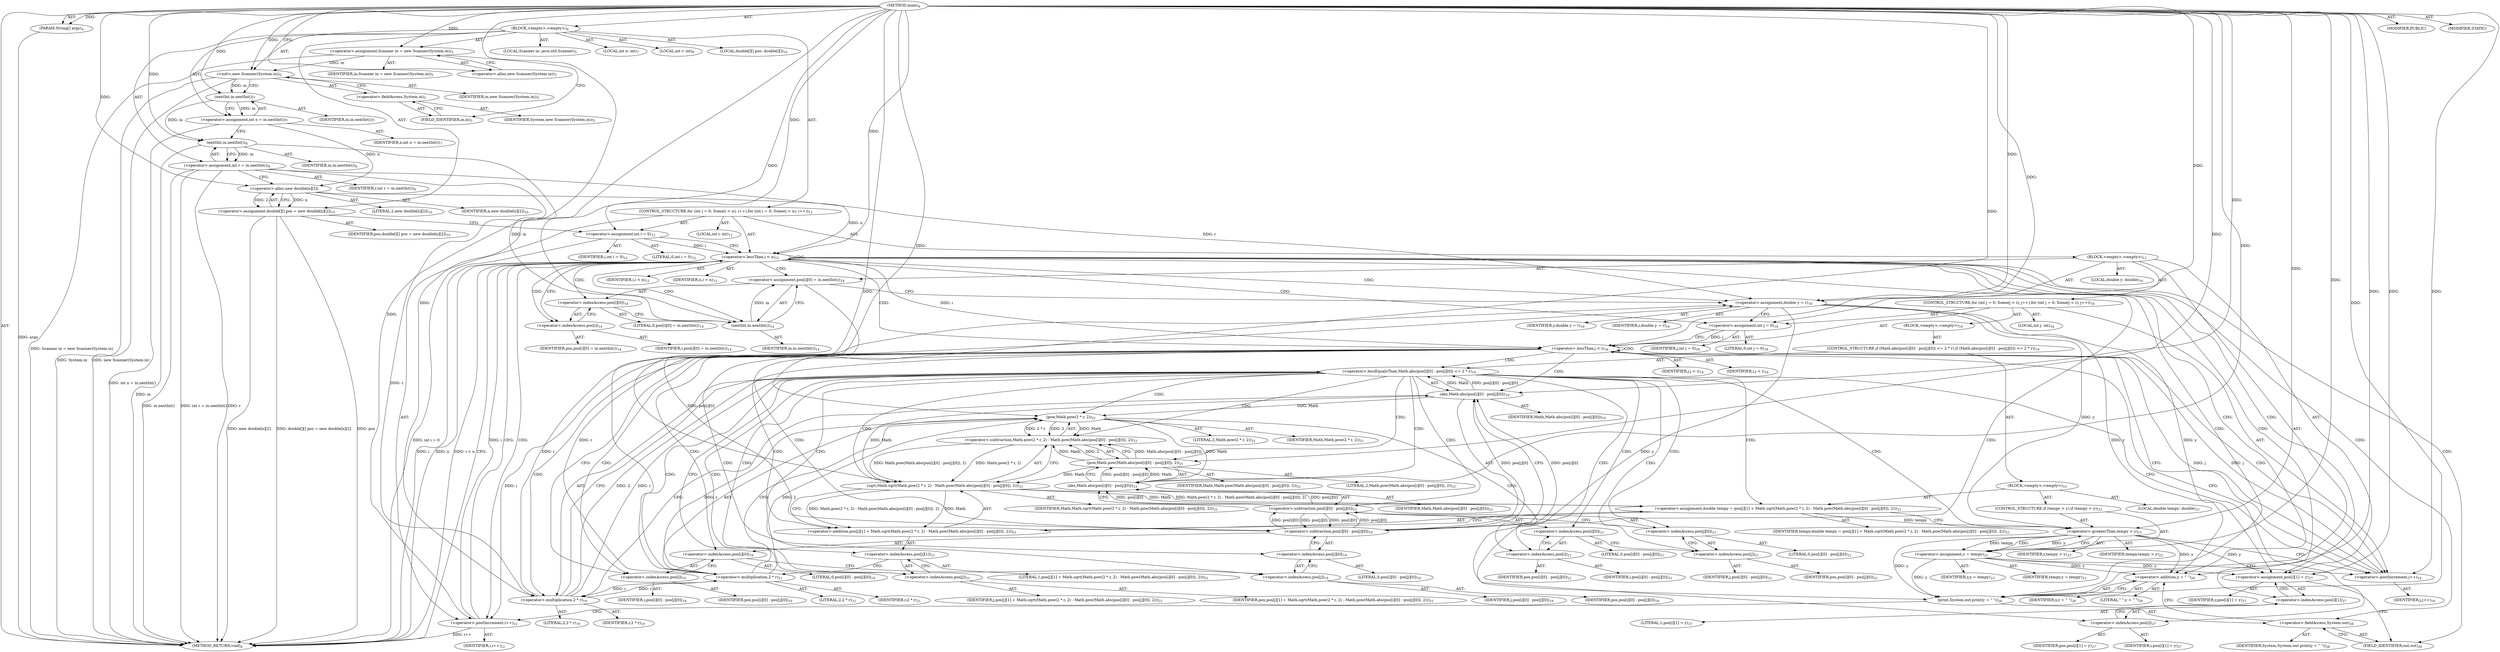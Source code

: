 digraph "main" {  
"19" [label = <(METHOD,main)<SUB>4</SUB>> ]
"20" [label = <(PARAM,String[] args)<SUB>4</SUB>> ]
"21" [label = <(BLOCK,&lt;empty&gt;,&lt;empty&gt;)<SUB>4</SUB>> ]
"4" [label = <(LOCAL,Scanner in: java.util.Scanner)<SUB>5</SUB>> ]
"22" [label = <(&lt;operator&gt;.assignment,Scanner in = new Scanner(System.in))<SUB>5</SUB>> ]
"23" [label = <(IDENTIFIER,in,Scanner in = new Scanner(System.in))<SUB>5</SUB>> ]
"24" [label = <(&lt;operator&gt;.alloc,new Scanner(System.in))<SUB>5</SUB>> ]
"25" [label = <(&lt;init&gt;,new Scanner(System.in))<SUB>5</SUB>> ]
"3" [label = <(IDENTIFIER,in,new Scanner(System.in))<SUB>5</SUB>> ]
"26" [label = <(&lt;operator&gt;.fieldAccess,System.in)<SUB>5</SUB>> ]
"27" [label = <(IDENTIFIER,System,new Scanner(System.in))<SUB>5</SUB>> ]
"28" [label = <(FIELD_IDENTIFIER,in,in)<SUB>5</SUB>> ]
"29" [label = <(LOCAL,int n: int)<SUB>7</SUB>> ]
"30" [label = <(&lt;operator&gt;.assignment,int n = in.nextInt())<SUB>7</SUB>> ]
"31" [label = <(IDENTIFIER,n,int n = in.nextInt())<SUB>7</SUB>> ]
"32" [label = <(nextInt,in.nextInt())<SUB>7</SUB>> ]
"33" [label = <(IDENTIFIER,in,in.nextInt())<SUB>7</SUB>> ]
"34" [label = <(LOCAL,int r: int)<SUB>8</SUB>> ]
"35" [label = <(&lt;operator&gt;.assignment,int r = in.nextInt())<SUB>8</SUB>> ]
"36" [label = <(IDENTIFIER,r,int r = in.nextInt())<SUB>8</SUB>> ]
"37" [label = <(nextInt,in.nextInt())<SUB>8</SUB>> ]
"38" [label = <(IDENTIFIER,in,in.nextInt())<SUB>8</SUB>> ]
"39" [label = <(LOCAL,double[][] pos: double[][])<SUB>10</SUB>> ]
"40" [label = <(&lt;operator&gt;.assignment,double[][] pos = new double[n][2])<SUB>10</SUB>> ]
"41" [label = <(IDENTIFIER,pos,double[][] pos = new double[n][2])<SUB>10</SUB>> ]
"42" [label = <(&lt;operator&gt;.alloc,new double[n][2])> ]
"43" [label = <(IDENTIFIER,n,new double[n][2])<SUB>10</SUB>> ]
"44" [label = <(LITERAL,2,new double[n][2])<SUB>10</SUB>> ]
"45" [label = <(CONTROL_STRUCTURE,for (int i = 0; Some(i &lt; n); i++),for (int i = 0; Some(i &lt; n); i++))<SUB>12</SUB>> ]
"46" [label = <(LOCAL,int i: int)<SUB>12</SUB>> ]
"47" [label = <(&lt;operator&gt;.assignment,int i = 0)<SUB>12</SUB>> ]
"48" [label = <(IDENTIFIER,i,int i = 0)<SUB>12</SUB>> ]
"49" [label = <(LITERAL,0,int i = 0)<SUB>12</SUB>> ]
"50" [label = <(&lt;operator&gt;.lessThan,i &lt; n)<SUB>12</SUB>> ]
"51" [label = <(IDENTIFIER,i,i &lt; n)<SUB>12</SUB>> ]
"52" [label = <(IDENTIFIER,n,i &lt; n)<SUB>12</SUB>> ]
"53" [label = <(&lt;operator&gt;.postIncrement,i++)<SUB>12</SUB>> ]
"54" [label = <(IDENTIFIER,i,i++)<SUB>12</SUB>> ]
"55" [label = <(BLOCK,&lt;empty&gt;,&lt;empty&gt;)<SUB>12</SUB>> ]
"56" [label = <(&lt;operator&gt;.assignment,pos[i][0] = in.nextInt())<SUB>14</SUB>> ]
"57" [label = <(&lt;operator&gt;.indexAccess,pos[i][0])<SUB>14</SUB>> ]
"58" [label = <(&lt;operator&gt;.indexAccess,pos[i])<SUB>14</SUB>> ]
"59" [label = <(IDENTIFIER,pos,pos[i][0] = in.nextInt())<SUB>14</SUB>> ]
"60" [label = <(IDENTIFIER,i,pos[i][0] = in.nextInt())<SUB>14</SUB>> ]
"61" [label = <(LITERAL,0,pos[i][0] = in.nextInt())<SUB>14</SUB>> ]
"62" [label = <(nextInt,in.nextInt())<SUB>14</SUB>> ]
"63" [label = <(IDENTIFIER,in,in.nextInt())<SUB>14</SUB>> ]
"64" [label = <(LOCAL,double y: double)<SUB>16</SUB>> ]
"65" [label = <(&lt;operator&gt;.assignment,double y = r)<SUB>16</SUB>> ]
"66" [label = <(IDENTIFIER,y,double y = r)<SUB>16</SUB>> ]
"67" [label = <(IDENTIFIER,r,double y = r)<SUB>16</SUB>> ]
"68" [label = <(CONTROL_STRUCTURE,for (int j = 0; Some(j &lt; i); j++),for (int j = 0; Some(j &lt; i); j++))<SUB>18</SUB>> ]
"69" [label = <(LOCAL,int j: int)<SUB>18</SUB>> ]
"70" [label = <(&lt;operator&gt;.assignment,int j = 0)<SUB>18</SUB>> ]
"71" [label = <(IDENTIFIER,j,int j = 0)<SUB>18</SUB>> ]
"72" [label = <(LITERAL,0,int j = 0)<SUB>18</SUB>> ]
"73" [label = <(&lt;operator&gt;.lessThan,j &lt; i)<SUB>18</SUB>> ]
"74" [label = <(IDENTIFIER,j,j &lt; i)<SUB>18</SUB>> ]
"75" [label = <(IDENTIFIER,i,j &lt; i)<SUB>18</SUB>> ]
"76" [label = <(&lt;operator&gt;.postIncrement,j++)<SUB>18</SUB>> ]
"77" [label = <(IDENTIFIER,j,j++)<SUB>18</SUB>> ]
"78" [label = <(BLOCK,&lt;empty&gt;,&lt;empty&gt;)<SUB>18</SUB>> ]
"79" [label = <(CONTROL_STRUCTURE,if (Math.abs(pos[i][0] - pos[j][0]) &lt;= 2 * r),if (Math.abs(pos[i][0] - pos[j][0]) &lt;= 2 * r))<SUB>19</SUB>> ]
"80" [label = <(&lt;operator&gt;.lessEqualsThan,Math.abs(pos[i][0] - pos[j][0]) &lt;= 2 * r)<SUB>19</SUB>> ]
"81" [label = <(abs,Math.abs(pos[i][0] - pos[j][0]))<SUB>19</SUB>> ]
"82" [label = <(IDENTIFIER,Math,Math.abs(pos[i][0] - pos[j][0]))<SUB>19</SUB>> ]
"83" [label = <(&lt;operator&gt;.subtraction,pos[i][0] - pos[j][0])<SUB>19</SUB>> ]
"84" [label = <(&lt;operator&gt;.indexAccess,pos[i][0])<SUB>19</SUB>> ]
"85" [label = <(&lt;operator&gt;.indexAccess,pos[i])<SUB>19</SUB>> ]
"86" [label = <(IDENTIFIER,pos,pos[i][0] - pos[j][0])<SUB>19</SUB>> ]
"87" [label = <(IDENTIFIER,i,pos[i][0] - pos[j][0])<SUB>19</SUB>> ]
"88" [label = <(LITERAL,0,pos[i][0] - pos[j][0])<SUB>19</SUB>> ]
"89" [label = <(&lt;operator&gt;.indexAccess,pos[j][0])<SUB>19</SUB>> ]
"90" [label = <(&lt;operator&gt;.indexAccess,pos[j])<SUB>19</SUB>> ]
"91" [label = <(IDENTIFIER,pos,pos[i][0] - pos[j][0])<SUB>19</SUB>> ]
"92" [label = <(IDENTIFIER,j,pos[i][0] - pos[j][0])<SUB>19</SUB>> ]
"93" [label = <(LITERAL,0,pos[i][0] - pos[j][0])<SUB>19</SUB>> ]
"94" [label = <(&lt;operator&gt;.multiplication,2 * r)<SUB>19</SUB>> ]
"95" [label = <(LITERAL,2,2 * r)<SUB>19</SUB>> ]
"96" [label = <(IDENTIFIER,r,2 * r)<SUB>19</SUB>> ]
"97" [label = <(BLOCK,&lt;empty&gt;,&lt;empty&gt;)<SUB>19</SUB>> ]
"98" [label = <(LOCAL,double tempy: double)<SUB>21</SUB>> ]
"99" [label = <(&lt;operator&gt;.assignment,double tempy = pos[j][1] + Math.sqrt(Math.pow(2 * r, 2) - Math.pow(Math.abs(pos[i][0] - pos[j][0]), 2)))<SUB>21</SUB>> ]
"100" [label = <(IDENTIFIER,tempy,double tempy = pos[j][1] + Math.sqrt(Math.pow(2 * r, 2) - Math.pow(Math.abs(pos[i][0] - pos[j][0]), 2)))<SUB>21</SUB>> ]
"101" [label = <(&lt;operator&gt;.addition,pos[j][1] + Math.sqrt(Math.pow(2 * r, 2) - Math.pow(Math.abs(pos[i][0] - pos[j][0]), 2)))<SUB>21</SUB>> ]
"102" [label = <(&lt;operator&gt;.indexAccess,pos[j][1])<SUB>21</SUB>> ]
"103" [label = <(&lt;operator&gt;.indexAccess,pos[j])<SUB>21</SUB>> ]
"104" [label = <(IDENTIFIER,pos,pos[j][1] + Math.sqrt(Math.pow(2 * r, 2) - Math.pow(Math.abs(pos[i][0] - pos[j][0]), 2)))<SUB>21</SUB>> ]
"105" [label = <(IDENTIFIER,j,pos[j][1] + Math.sqrt(Math.pow(2 * r, 2) - Math.pow(Math.abs(pos[i][0] - pos[j][0]), 2)))<SUB>21</SUB>> ]
"106" [label = <(LITERAL,1,pos[j][1] + Math.sqrt(Math.pow(2 * r, 2) - Math.pow(Math.abs(pos[i][0] - pos[j][0]), 2)))<SUB>21</SUB>> ]
"107" [label = <(sqrt,Math.sqrt(Math.pow(2 * r, 2) - Math.pow(Math.abs(pos[i][0] - pos[j][0]), 2)))<SUB>21</SUB>> ]
"108" [label = <(IDENTIFIER,Math,Math.sqrt(Math.pow(2 * r, 2) - Math.pow(Math.abs(pos[i][0] - pos[j][0]), 2)))<SUB>21</SUB>> ]
"109" [label = <(&lt;operator&gt;.subtraction,Math.pow(2 * r, 2) - Math.pow(Math.abs(pos[i][0] - pos[j][0]), 2))<SUB>21</SUB>> ]
"110" [label = <(pow,Math.pow(2 * r, 2))<SUB>21</SUB>> ]
"111" [label = <(IDENTIFIER,Math,Math.pow(2 * r, 2))<SUB>21</SUB>> ]
"112" [label = <(&lt;operator&gt;.multiplication,2 * r)<SUB>21</SUB>> ]
"113" [label = <(LITERAL,2,2 * r)<SUB>21</SUB>> ]
"114" [label = <(IDENTIFIER,r,2 * r)<SUB>21</SUB>> ]
"115" [label = <(LITERAL,2,Math.pow(2 * r, 2))<SUB>21</SUB>> ]
"116" [label = <(pow,Math.pow(Math.abs(pos[i][0] - pos[j][0]), 2))<SUB>21</SUB>> ]
"117" [label = <(IDENTIFIER,Math,Math.pow(Math.abs(pos[i][0] - pos[j][0]), 2))<SUB>21</SUB>> ]
"118" [label = <(abs,Math.abs(pos[i][0] - pos[j][0]))<SUB>21</SUB>> ]
"119" [label = <(IDENTIFIER,Math,Math.abs(pos[i][0] - pos[j][0]))<SUB>21</SUB>> ]
"120" [label = <(&lt;operator&gt;.subtraction,pos[i][0] - pos[j][0])<SUB>21</SUB>> ]
"121" [label = <(&lt;operator&gt;.indexAccess,pos[i][0])<SUB>21</SUB>> ]
"122" [label = <(&lt;operator&gt;.indexAccess,pos[i])<SUB>21</SUB>> ]
"123" [label = <(IDENTIFIER,pos,pos[i][0] - pos[j][0])<SUB>21</SUB>> ]
"124" [label = <(IDENTIFIER,i,pos[i][0] - pos[j][0])<SUB>21</SUB>> ]
"125" [label = <(LITERAL,0,pos[i][0] - pos[j][0])<SUB>21</SUB>> ]
"126" [label = <(&lt;operator&gt;.indexAccess,pos[j][0])<SUB>21</SUB>> ]
"127" [label = <(&lt;operator&gt;.indexAccess,pos[j])<SUB>21</SUB>> ]
"128" [label = <(IDENTIFIER,pos,pos[i][0] - pos[j][0])<SUB>21</SUB>> ]
"129" [label = <(IDENTIFIER,j,pos[i][0] - pos[j][0])<SUB>21</SUB>> ]
"130" [label = <(LITERAL,0,pos[i][0] - pos[j][0])<SUB>21</SUB>> ]
"131" [label = <(LITERAL,2,Math.pow(Math.abs(pos[i][0] - pos[j][0]), 2))<SUB>21</SUB>> ]
"132" [label = <(CONTROL_STRUCTURE,if (tempy &gt; y),if (tempy &gt; y))<SUB>23</SUB>> ]
"133" [label = <(&lt;operator&gt;.greaterThan,tempy &gt; y)<SUB>23</SUB>> ]
"134" [label = <(IDENTIFIER,tempy,tempy &gt; y)<SUB>23</SUB>> ]
"135" [label = <(IDENTIFIER,y,tempy &gt; y)<SUB>23</SUB>> ]
"136" [label = <(&lt;operator&gt;.assignment,y = tempy)<SUB>23</SUB>> ]
"137" [label = <(IDENTIFIER,y,y = tempy)<SUB>23</SUB>> ]
"138" [label = <(IDENTIFIER,tempy,y = tempy)<SUB>23</SUB>> ]
"139" [label = <(&lt;operator&gt;.assignment,pos[i][1] = y)<SUB>27</SUB>> ]
"140" [label = <(&lt;operator&gt;.indexAccess,pos[i][1])<SUB>27</SUB>> ]
"141" [label = <(&lt;operator&gt;.indexAccess,pos[i])<SUB>27</SUB>> ]
"142" [label = <(IDENTIFIER,pos,pos[i][1] = y)<SUB>27</SUB>> ]
"143" [label = <(IDENTIFIER,i,pos[i][1] = y)<SUB>27</SUB>> ]
"144" [label = <(LITERAL,1,pos[i][1] = y)<SUB>27</SUB>> ]
"145" [label = <(IDENTIFIER,y,pos[i][1] = y)<SUB>27</SUB>> ]
"146" [label = <(print,System.out.print(y + &quot; &quot;))<SUB>28</SUB>> ]
"147" [label = <(&lt;operator&gt;.fieldAccess,System.out)<SUB>28</SUB>> ]
"148" [label = <(IDENTIFIER,System,System.out.print(y + &quot; &quot;))<SUB>28</SUB>> ]
"149" [label = <(FIELD_IDENTIFIER,out,out)<SUB>28</SUB>> ]
"150" [label = <(&lt;operator&gt;.addition,y + &quot; &quot;)<SUB>28</SUB>> ]
"151" [label = <(IDENTIFIER,y,y + &quot; &quot;)<SUB>28</SUB>> ]
"152" [label = <(LITERAL,&quot; &quot;,y + &quot; &quot;)<SUB>28</SUB>> ]
"153" [label = <(MODIFIER,PUBLIC)> ]
"154" [label = <(MODIFIER,STATIC)> ]
"155" [label = <(METHOD_RETURN,void)<SUB>4</SUB>> ]
  "19" -> "20"  [ label = "AST: "] 
  "19" -> "21"  [ label = "AST: "] 
  "19" -> "153"  [ label = "AST: "] 
  "19" -> "154"  [ label = "AST: "] 
  "19" -> "155"  [ label = "AST: "] 
  "21" -> "4"  [ label = "AST: "] 
  "21" -> "22"  [ label = "AST: "] 
  "21" -> "25"  [ label = "AST: "] 
  "21" -> "29"  [ label = "AST: "] 
  "21" -> "30"  [ label = "AST: "] 
  "21" -> "34"  [ label = "AST: "] 
  "21" -> "35"  [ label = "AST: "] 
  "21" -> "39"  [ label = "AST: "] 
  "21" -> "40"  [ label = "AST: "] 
  "21" -> "45"  [ label = "AST: "] 
  "22" -> "23"  [ label = "AST: "] 
  "22" -> "24"  [ label = "AST: "] 
  "25" -> "3"  [ label = "AST: "] 
  "25" -> "26"  [ label = "AST: "] 
  "26" -> "27"  [ label = "AST: "] 
  "26" -> "28"  [ label = "AST: "] 
  "30" -> "31"  [ label = "AST: "] 
  "30" -> "32"  [ label = "AST: "] 
  "32" -> "33"  [ label = "AST: "] 
  "35" -> "36"  [ label = "AST: "] 
  "35" -> "37"  [ label = "AST: "] 
  "37" -> "38"  [ label = "AST: "] 
  "40" -> "41"  [ label = "AST: "] 
  "40" -> "42"  [ label = "AST: "] 
  "42" -> "43"  [ label = "AST: "] 
  "42" -> "44"  [ label = "AST: "] 
  "45" -> "46"  [ label = "AST: "] 
  "45" -> "47"  [ label = "AST: "] 
  "45" -> "50"  [ label = "AST: "] 
  "45" -> "53"  [ label = "AST: "] 
  "45" -> "55"  [ label = "AST: "] 
  "47" -> "48"  [ label = "AST: "] 
  "47" -> "49"  [ label = "AST: "] 
  "50" -> "51"  [ label = "AST: "] 
  "50" -> "52"  [ label = "AST: "] 
  "53" -> "54"  [ label = "AST: "] 
  "55" -> "56"  [ label = "AST: "] 
  "55" -> "64"  [ label = "AST: "] 
  "55" -> "65"  [ label = "AST: "] 
  "55" -> "68"  [ label = "AST: "] 
  "55" -> "139"  [ label = "AST: "] 
  "55" -> "146"  [ label = "AST: "] 
  "56" -> "57"  [ label = "AST: "] 
  "56" -> "62"  [ label = "AST: "] 
  "57" -> "58"  [ label = "AST: "] 
  "57" -> "61"  [ label = "AST: "] 
  "58" -> "59"  [ label = "AST: "] 
  "58" -> "60"  [ label = "AST: "] 
  "62" -> "63"  [ label = "AST: "] 
  "65" -> "66"  [ label = "AST: "] 
  "65" -> "67"  [ label = "AST: "] 
  "68" -> "69"  [ label = "AST: "] 
  "68" -> "70"  [ label = "AST: "] 
  "68" -> "73"  [ label = "AST: "] 
  "68" -> "76"  [ label = "AST: "] 
  "68" -> "78"  [ label = "AST: "] 
  "70" -> "71"  [ label = "AST: "] 
  "70" -> "72"  [ label = "AST: "] 
  "73" -> "74"  [ label = "AST: "] 
  "73" -> "75"  [ label = "AST: "] 
  "76" -> "77"  [ label = "AST: "] 
  "78" -> "79"  [ label = "AST: "] 
  "79" -> "80"  [ label = "AST: "] 
  "79" -> "97"  [ label = "AST: "] 
  "80" -> "81"  [ label = "AST: "] 
  "80" -> "94"  [ label = "AST: "] 
  "81" -> "82"  [ label = "AST: "] 
  "81" -> "83"  [ label = "AST: "] 
  "83" -> "84"  [ label = "AST: "] 
  "83" -> "89"  [ label = "AST: "] 
  "84" -> "85"  [ label = "AST: "] 
  "84" -> "88"  [ label = "AST: "] 
  "85" -> "86"  [ label = "AST: "] 
  "85" -> "87"  [ label = "AST: "] 
  "89" -> "90"  [ label = "AST: "] 
  "89" -> "93"  [ label = "AST: "] 
  "90" -> "91"  [ label = "AST: "] 
  "90" -> "92"  [ label = "AST: "] 
  "94" -> "95"  [ label = "AST: "] 
  "94" -> "96"  [ label = "AST: "] 
  "97" -> "98"  [ label = "AST: "] 
  "97" -> "99"  [ label = "AST: "] 
  "97" -> "132"  [ label = "AST: "] 
  "99" -> "100"  [ label = "AST: "] 
  "99" -> "101"  [ label = "AST: "] 
  "101" -> "102"  [ label = "AST: "] 
  "101" -> "107"  [ label = "AST: "] 
  "102" -> "103"  [ label = "AST: "] 
  "102" -> "106"  [ label = "AST: "] 
  "103" -> "104"  [ label = "AST: "] 
  "103" -> "105"  [ label = "AST: "] 
  "107" -> "108"  [ label = "AST: "] 
  "107" -> "109"  [ label = "AST: "] 
  "109" -> "110"  [ label = "AST: "] 
  "109" -> "116"  [ label = "AST: "] 
  "110" -> "111"  [ label = "AST: "] 
  "110" -> "112"  [ label = "AST: "] 
  "110" -> "115"  [ label = "AST: "] 
  "112" -> "113"  [ label = "AST: "] 
  "112" -> "114"  [ label = "AST: "] 
  "116" -> "117"  [ label = "AST: "] 
  "116" -> "118"  [ label = "AST: "] 
  "116" -> "131"  [ label = "AST: "] 
  "118" -> "119"  [ label = "AST: "] 
  "118" -> "120"  [ label = "AST: "] 
  "120" -> "121"  [ label = "AST: "] 
  "120" -> "126"  [ label = "AST: "] 
  "121" -> "122"  [ label = "AST: "] 
  "121" -> "125"  [ label = "AST: "] 
  "122" -> "123"  [ label = "AST: "] 
  "122" -> "124"  [ label = "AST: "] 
  "126" -> "127"  [ label = "AST: "] 
  "126" -> "130"  [ label = "AST: "] 
  "127" -> "128"  [ label = "AST: "] 
  "127" -> "129"  [ label = "AST: "] 
  "132" -> "133"  [ label = "AST: "] 
  "132" -> "136"  [ label = "AST: "] 
  "133" -> "134"  [ label = "AST: "] 
  "133" -> "135"  [ label = "AST: "] 
  "136" -> "137"  [ label = "AST: "] 
  "136" -> "138"  [ label = "AST: "] 
  "139" -> "140"  [ label = "AST: "] 
  "139" -> "145"  [ label = "AST: "] 
  "140" -> "141"  [ label = "AST: "] 
  "140" -> "144"  [ label = "AST: "] 
  "141" -> "142"  [ label = "AST: "] 
  "141" -> "143"  [ label = "AST: "] 
  "146" -> "147"  [ label = "AST: "] 
  "146" -> "150"  [ label = "AST: "] 
  "147" -> "148"  [ label = "AST: "] 
  "147" -> "149"  [ label = "AST: "] 
  "150" -> "151"  [ label = "AST: "] 
  "150" -> "152"  [ label = "AST: "] 
  "22" -> "28"  [ label = "CFG: "] 
  "25" -> "32"  [ label = "CFG: "] 
  "30" -> "37"  [ label = "CFG: "] 
  "35" -> "42"  [ label = "CFG: "] 
  "40" -> "47"  [ label = "CFG: "] 
  "24" -> "22"  [ label = "CFG: "] 
  "26" -> "25"  [ label = "CFG: "] 
  "32" -> "30"  [ label = "CFG: "] 
  "37" -> "35"  [ label = "CFG: "] 
  "42" -> "40"  [ label = "CFG: "] 
  "47" -> "50"  [ label = "CFG: "] 
  "50" -> "155"  [ label = "CFG: "] 
  "50" -> "58"  [ label = "CFG: "] 
  "53" -> "50"  [ label = "CFG: "] 
  "28" -> "26"  [ label = "CFG: "] 
  "56" -> "65"  [ label = "CFG: "] 
  "65" -> "70"  [ label = "CFG: "] 
  "139" -> "149"  [ label = "CFG: "] 
  "146" -> "53"  [ label = "CFG: "] 
  "57" -> "62"  [ label = "CFG: "] 
  "62" -> "56"  [ label = "CFG: "] 
  "70" -> "73"  [ label = "CFG: "] 
  "73" -> "85"  [ label = "CFG: "] 
  "73" -> "141"  [ label = "CFG: "] 
  "76" -> "73"  [ label = "CFG: "] 
  "140" -> "139"  [ label = "CFG: "] 
  "147" -> "150"  [ label = "CFG: "] 
  "150" -> "146"  [ label = "CFG: "] 
  "58" -> "57"  [ label = "CFG: "] 
  "141" -> "140"  [ label = "CFG: "] 
  "149" -> "147"  [ label = "CFG: "] 
  "80" -> "103"  [ label = "CFG: "] 
  "80" -> "76"  [ label = "CFG: "] 
  "81" -> "94"  [ label = "CFG: "] 
  "94" -> "80"  [ label = "CFG: "] 
  "99" -> "133"  [ label = "CFG: "] 
  "83" -> "81"  [ label = "CFG: "] 
  "101" -> "99"  [ label = "CFG: "] 
  "133" -> "136"  [ label = "CFG: "] 
  "133" -> "76"  [ label = "CFG: "] 
  "136" -> "76"  [ label = "CFG: "] 
  "84" -> "90"  [ label = "CFG: "] 
  "89" -> "83"  [ label = "CFG: "] 
  "102" -> "112"  [ label = "CFG: "] 
  "107" -> "101"  [ label = "CFG: "] 
  "85" -> "84"  [ label = "CFG: "] 
  "90" -> "89"  [ label = "CFG: "] 
  "103" -> "102"  [ label = "CFG: "] 
  "109" -> "107"  [ label = "CFG: "] 
  "110" -> "122"  [ label = "CFG: "] 
  "116" -> "109"  [ label = "CFG: "] 
  "112" -> "110"  [ label = "CFG: "] 
  "118" -> "116"  [ label = "CFG: "] 
  "120" -> "118"  [ label = "CFG: "] 
  "121" -> "127"  [ label = "CFG: "] 
  "126" -> "120"  [ label = "CFG: "] 
  "122" -> "121"  [ label = "CFG: "] 
  "127" -> "126"  [ label = "CFG: "] 
  "19" -> "24"  [ label = "CFG: "] 
  "20" -> "155"  [ label = "DDG: args"] 
  "22" -> "155"  [ label = "DDG: Scanner in = new Scanner(System.in)"] 
  "25" -> "155"  [ label = "DDG: System.in"] 
  "25" -> "155"  [ label = "DDG: new Scanner(System.in)"] 
  "30" -> "155"  [ label = "DDG: int n = in.nextInt()"] 
  "35" -> "155"  [ label = "DDG: r"] 
  "37" -> "155"  [ label = "DDG: in"] 
  "35" -> "155"  [ label = "DDG: in.nextInt()"] 
  "35" -> "155"  [ label = "DDG: int r = in.nextInt()"] 
  "40" -> "155"  [ label = "DDG: pos"] 
  "40" -> "155"  [ label = "DDG: new double[n][2]"] 
  "40" -> "155"  [ label = "DDG: double[][] pos = new double[n][2]"] 
  "47" -> "155"  [ label = "DDG: int i = 0"] 
  "50" -> "155"  [ label = "DDG: i"] 
  "50" -> "155"  [ label = "DDG: n"] 
  "50" -> "155"  [ label = "DDG: i &lt; n"] 
  "53" -> "155"  [ label = "DDG: i++"] 
  "19" -> "20"  [ label = "DDG: "] 
  "19" -> "22"  [ label = "DDG: "] 
  "32" -> "30"  [ label = "DDG: in"] 
  "37" -> "35"  [ label = "DDG: in"] 
  "42" -> "40"  [ label = "DDG: n"] 
  "42" -> "40"  [ label = "DDG: 2"] 
  "22" -> "25"  [ label = "DDG: in"] 
  "19" -> "25"  [ label = "DDG: "] 
  "19" -> "47"  [ label = "DDG: "] 
  "25" -> "32"  [ label = "DDG: in"] 
  "19" -> "32"  [ label = "DDG: "] 
  "32" -> "37"  [ label = "DDG: in"] 
  "19" -> "37"  [ label = "DDG: "] 
  "30" -> "42"  [ label = "DDG: n"] 
  "19" -> "42"  [ label = "DDG: "] 
  "47" -> "50"  [ label = "DDG: i"] 
  "53" -> "50"  [ label = "DDG: i"] 
  "19" -> "50"  [ label = "DDG: "] 
  "42" -> "50"  [ label = "DDG: n"] 
  "73" -> "53"  [ label = "DDG: i"] 
  "19" -> "53"  [ label = "DDG: "] 
  "62" -> "56"  [ label = "DDG: in"] 
  "35" -> "65"  [ label = "DDG: r"] 
  "94" -> "65"  [ label = "DDG: r"] 
  "112" -> "65"  [ label = "DDG: r"] 
  "19" -> "65"  [ label = "DDG: "] 
  "65" -> "139"  [ label = "DDG: y"] 
  "133" -> "139"  [ label = "DDG: y"] 
  "136" -> "139"  [ label = "DDG: y"] 
  "19" -> "139"  [ label = "DDG: "] 
  "19" -> "70"  [ label = "DDG: "] 
  "19" -> "146"  [ label = "DDG: "] 
  "65" -> "146"  [ label = "DDG: y"] 
  "133" -> "146"  [ label = "DDG: y"] 
  "136" -> "146"  [ label = "DDG: y"] 
  "37" -> "62"  [ label = "DDG: in"] 
  "19" -> "62"  [ label = "DDG: "] 
  "70" -> "73"  [ label = "DDG: j"] 
  "76" -> "73"  [ label = "DDG: j"] 
  "19" -> "73"  [ label = "DDG: "] 
  "50" -> "73"  [ label = "DDG: i"] 
  "73" -> "76"  [ label = "DDG: j"] 
  "19" -> "76"  [ label = "DDG: "] 
  "19" -> "150"  [ label = "DDG: "] 
  "65" -> "150"  [ label = "DDG: y"] 
  "133" -> "150"  [ label = "DDG: y"] 
  "136" -> "150"  [ label = "DDG: y"] 
  "81" -> "80"  [ label = "DDG: Math"] 
  "81" -> "80"  [ label = "DDG: pos[i][0] - pos[j][0]"] 
  "94" -> "80"  [ label = "DDG: 2"] 
  "94" -> "80"  [ label = "DDG: r"] 
  "107" -> "99"  [ label = "DDG: Math"] 
  "107" -> "99"  [ label = "DDG: Math.pow(2 * r, 2) - Math.pow(Math.abs(pos[i][0] - pos[j][0]), 2)"] 
  "107" -> "81"  [ label = "DDG: Math"] 
  "19" -> "81"  [ label = "DDG: "] 
  "83" -> "81"  [ label = "DDG: pos[i][0]"] 
  "83" -> "81"  [ label = "DDG: pos[j][0]"] 
  "19" -> "94"  [ label = "DDG: "] 
  "112" -> "94"  [ label = "DDG: r"] 
  "35" -> "94"  [ label = "DDG: r"] 
  "133" -> "136"  [ label = "DDG: tempy"] 
  "19" -> "136"  [ label = "DDG: "] 
  "56" -> "83"  [ label = "DDG: pos[i][0]"] 
  "120" -> "83"  [ label = "DDG: pos[i][0]"] 
  "120" -> "83"  [ label = "DDG: pos[j][0]"] 
  "107" -> "101"  [ label = "DDG: Math"] 
  "107" -> "101"  [ label = "DDG: Math.pow(2 * r, 2) - Math.pow(Math.abs(pos[i][0] - pos[j][0]), 2)"] 
  "99" -> "133"  [ label = "DDG: tempy"] 
  "19" -> "133"  [ label = "DDG: "] 
  "65" -> "133"  [ label = "DDG: y"] 
  "136" -> "133"  [ label = "DDG: y"] 
  "116" -> "107"  [ label = "DDG: Math"] 
  "19" -> "107"  [ label = "DDG: "] 
  "109" -> "107"  [ label = "DDG: Math.pow(2 * r, 2)"] 
  "109" -> "107"  [ label = "DDG: Math.pow(Math.abs(pos[i][0] - pos[j][0]), 2)"] 
  "110" -> "109"  [ label = "DDG: Math"] 
  "110" -> "109"  [ label = "DDG: 2 * r"] 
  "110" -> "109"  [ label = "DDG: 2"] 
  "116" -> "109"  [ label = "DDG: Math"] 
  "116" -> "109"  [ label = "DDG: Math.abs(pos[i][0] - pos[j][0])"] 
  "116" -> "109"  [ label = "DDG: 2"] 
  "81" -> "110"  [ label = "DDG: Math"] 
  "19" -> "110"  [ label = "DDG: "] 
  "112" -> "110"  [ label = "DDG: 2"] 
  "112" -> "110"  [ label = "DDG: r"] 
  "118" -> "116"  [ label = "DDG: Math"] 
  "19" -> "116"  [ label = "DDG: "] 
  "118" -> "116"  [ label = "DDG: pos[i][0] - pos[j][0]"] 
  "19" -> "112"  [ label = "DDG: "] 
  "94" -> "112"  [ label = "DDG: r"] 
  "110" -> "118"  [ label = "DDG: Math"] 
  "19" -> "118"  [ label = "DDG: "] 
  "120" -> "118"  [ label = "DDG: pos[i][0]"] 
  "120" -> "118"  [ label = "DDG: pos[j][0]"] 
  "83" -> "120"  [ label = "DDG: pos[i][0]"] 
  "83" -> "120"  [ label = "DDG: pos[j][0]"] 
  "50" -> "141"  [ label = "CDG: "] 
  "50" -> "73"  [ label = "CDG: "] 
  "50" -> "57"  [ label = "CDG: "] 
  "50" -> "146"  [ label = "CDG: "] 
  "50" -> "149"  [ label = "CDG: "] 
  "50" -> "56"  [ label = "CDG: "] 
  "50" -> "150"  [ label = "CDG: "] 
  "50" -> "65"  [ label = "CDG: "] 
  "50" -> "50"  [ label = "CDG: "] 
  "50" -> "140"  [ label = "CDG: "] 
  "50" -> "58"  [ label = "CDG: "] 
  "50" -> "53"  [ label = "CDG: "] 
  "50" -> "147"  [ label = "CDG: "] 
  "50" -> "70"  [ label = "CDG: "] 
  "50" -> "139"  [ label = "CDG: "] 
  "50" -> "62"  [ label = "CDG: "] 
  "73" -> "94"  [ label = "CDG: "] 
  "73" -> "73"  [ label = "CDG: "] 
  "73" -> "89"  [ label = "CDG: "] 
  "73" -> "81"  [ label = "CDG: "] 
  "73" -> "84"  [ label = "CDG: "] 
  "73" -> "85"  [ label = "CDG: "] 
  "73" -> "76"  [ label = "CDG: "] 
  "73" -> "90"  [ label = "CDG: "] 
  "73" -> "80"  [ label = "CDG: "] 
  "73" -> "83"  [ label = "CDG: "] 
  "80" -> "107"  [ label = "CDG: "] 
  "80" -> "120"  [ label = "CDG: "] 
  "80" -> "116"  [ label = "CDG: "] 
  "80" -> "122"  [ label = "CDG: "] 
  "80" -> "99"  [ label = "CDG: "] 
  "80" -> "102"  [ label = "CDG: "] 
  "80" -> "103"  [ label = "CDG: "] 
  "80" -> "121"  [ label = "CDG: "] 
  "80" -> "112"  [ label = "CDG: "] 
  "80" -> "101"  [ label = "CDG: "] 
  "80" -> "126"  [ label = "CDG: "] 
  "80" -> "118"  [ label = "CDG: "] 
  "80" -> "110"  [ label = "CDG: "] 
  "80" -> "127"  [ label = "CDG: "] 
  "80" -> "109"  [ label = "CDG: "] 
  "80" -> "133"  [ label = "CDG: "] 
  "133" -> "136"  [ label = "CDG: "] 
}
